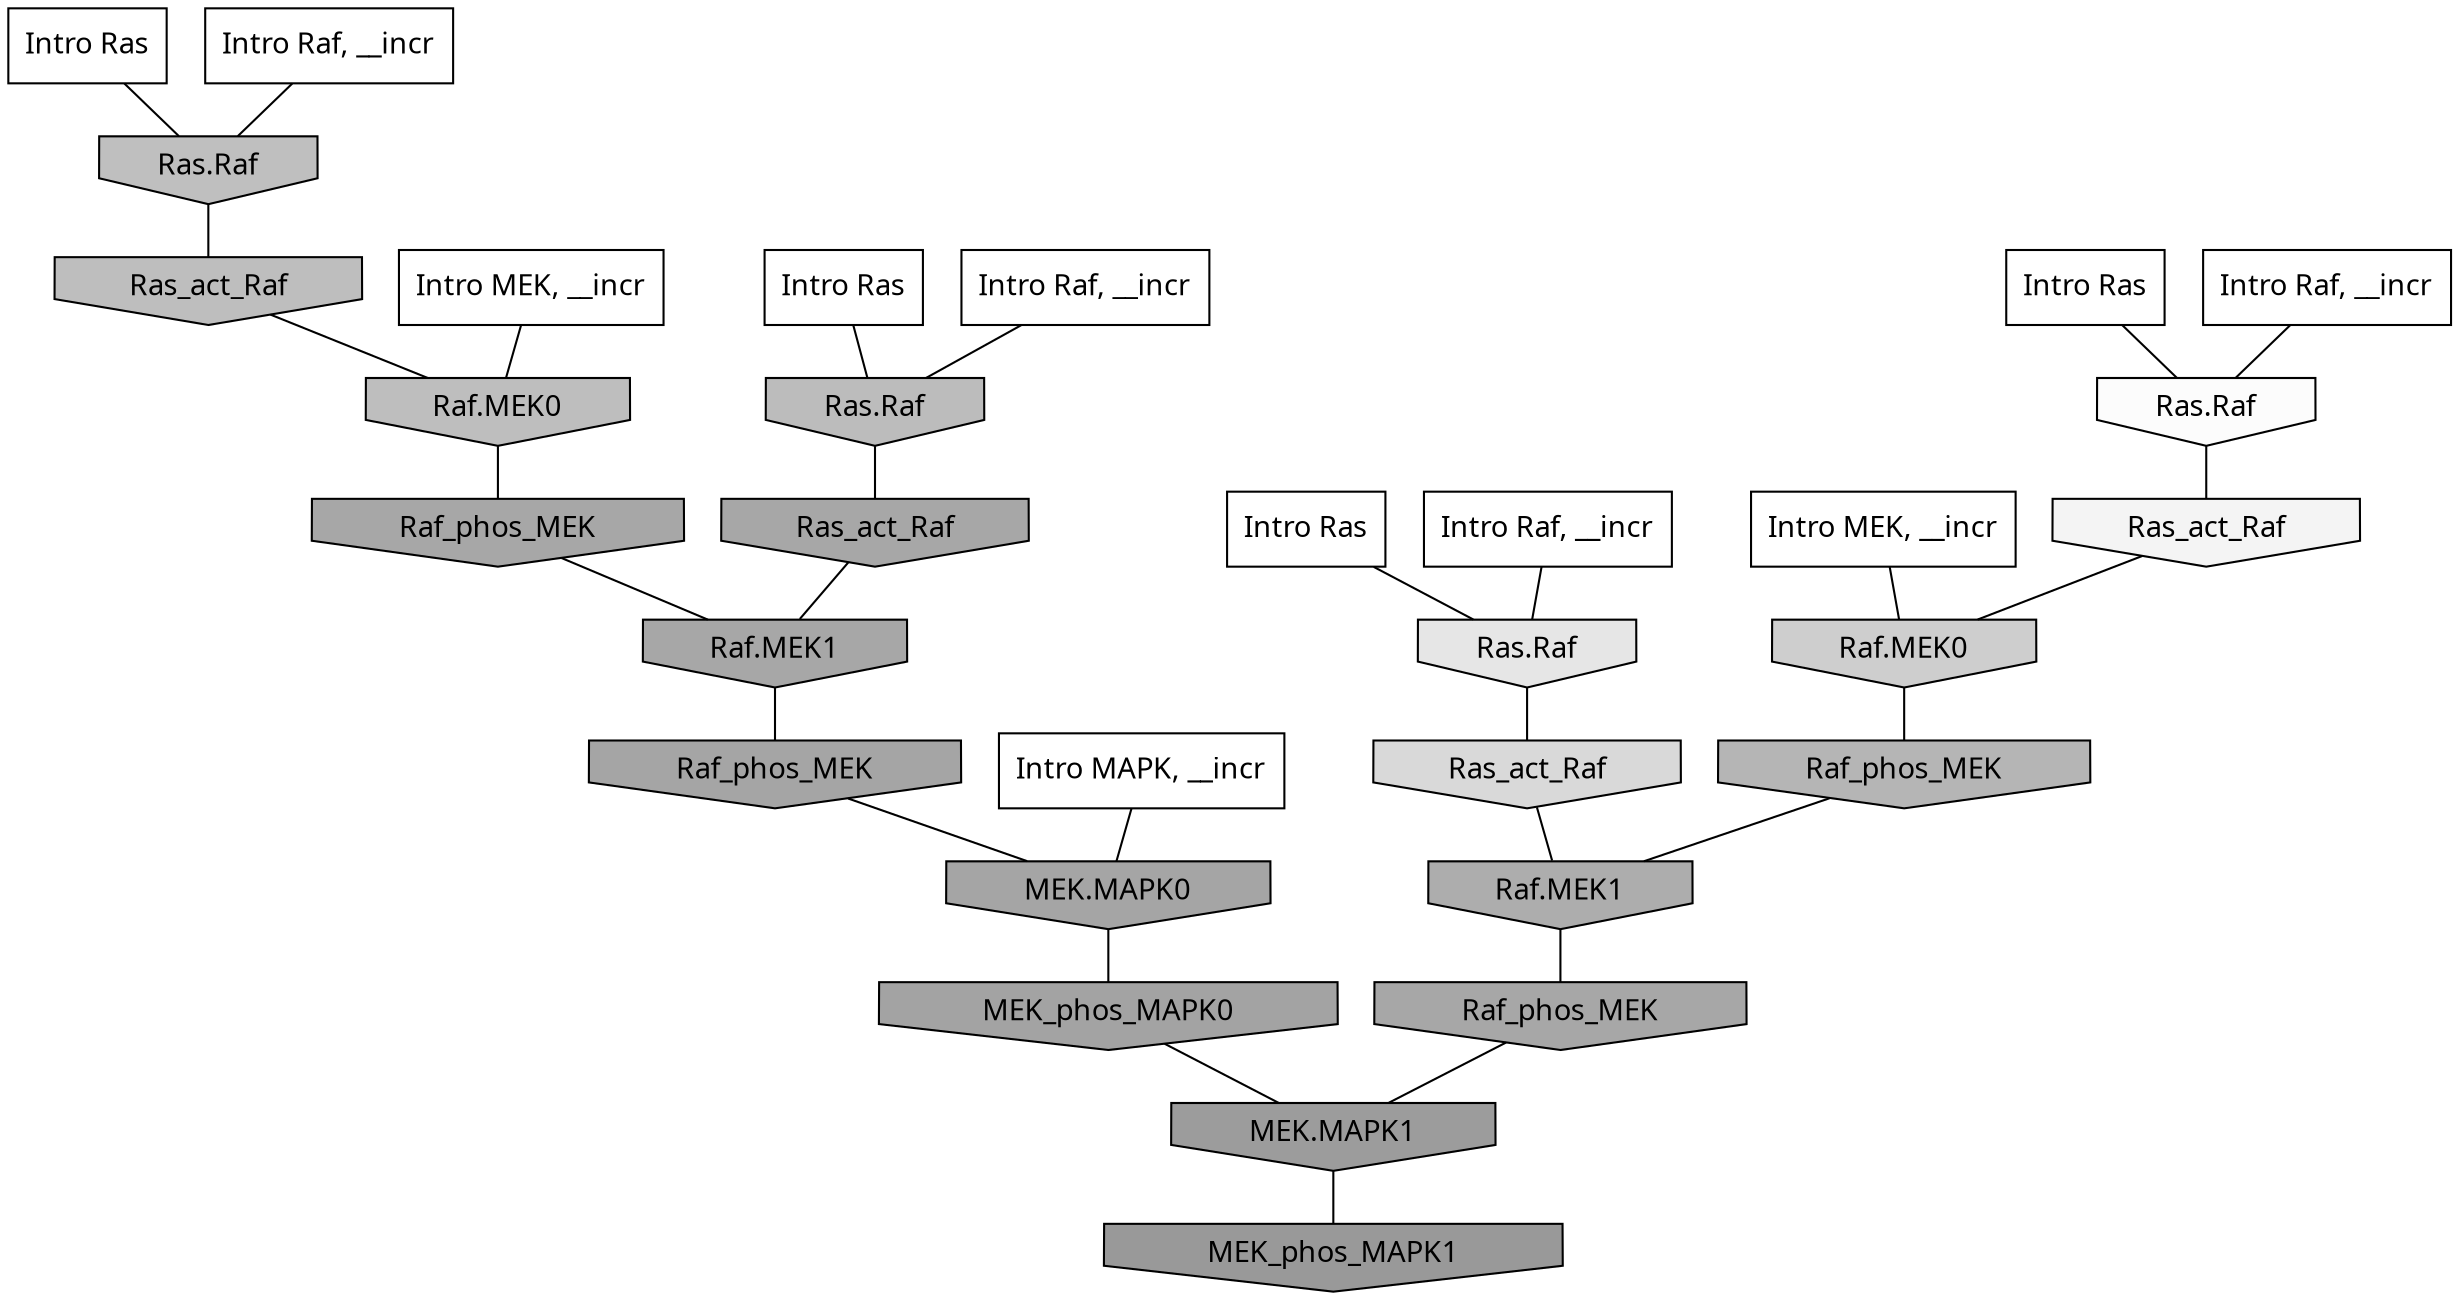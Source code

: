 digraph G{
  rankdir="TB";
  ranksep=0.30;
  node [fontname="CMU Serif"];
  edge [fontname="CMU Serif"];
  
  15 [label="Intro Ras", shape=rectangle, style=filled, fillcolor="0.000 0.000 1.000"]
  
  76 [label="Intro Ras", shape=rectangle, style=filled, fillcolor="0.000 0.000 1.000"]
  
  78 [label="Intro Ras", shape=rectangle, style=filled, fillcolor="0.000 0.000 1.000"]
  
  85 [label="Intro Ras", shape=rectangle, style=filled, fillcolor="0.000 0.000 1.000"]
  
  423 [label="Intro Raf, __incr", shape=rectangle, style=filled, fillcolor="0.000 0.000 1.000"]
  
  574 [label="Intro Raf, __incr", shape=rectangle, style=filled, fillcolor="0.000 0.000 1.000"]
  
  671 [label="Intro Raf, __incr", shape=rectangle, style=filled, fillcolor="0.000 0.000 1.000"]
  
  917 [label="Intro Raf, __incr", shape=rectangle, style=filled, fillcolor="0.000 0.000 1.000"]
  
  1396 [label="Intro MEK, __incr", shape=rectangle, style=filled, fillcolor="0.000 0.000 1.000"]
  
  2044 [label="Intro MEK, __incr", shape=rectangle, style=filled, fillcolor="0.000 0.000 1.000"]
  
  2606 [label="Intro MAPK, __incr", shape=rectangle, style=filled, fillcolor="0.000 0.000 1.000"]
  
  3411 [label="Ras.Raf", shape=invhouse, style=filled, fillcolor="0.000 0.000 0.985"]
  
  3605 [label="Ras_act_Raf", shape=invhouse, style=filled, fillcolor="0.000 0.000 0.956"]
  
  4337 [label="Ras.Raf", shape=invhouse, style=filled, fillcolor="0.000 0.000 0.901"]
  
  5135 [label="Ras_act_Raf", shape=invhouse, style=filled, fillcolor="0.000 0.000 0.851"]
  
  5984 [label="Raf.MEK0", shape=invhouse, style=filled, fillcolor="0.000 0.000 0.805"]
  
  7364 [label="Ras.Raf", shape=invhouse, style=filled, fillcolor="0.000 0.000 0.750"]
  
  7514 [label="Ras_act_Raf", shape=invhouse, style=filled, fillcolor="0.000 0.000 0.746"]
  
  7517 [label="Raf.MEK0", shape=invhouse, style=filled, fillcolor="0.000 0.000 0.746"]
  
  7771 [label="Ras.Raf", shape=invhouse, style=filled, fillcolor="0.000 0.000 0.738"]
  
  8694 [label="Raf_phos_MEK", shape=invhouse, style=filled, fillcolor="0.000 0.000 0.710"]
  
  10052 [label="Raf.MEK1", shape=invhouse, style=filled, fillcolor="0.000 0.000 0.677"]
  
  11061 [label="Raf_phos_MEK", shape=invhouse, style=filled, fillcolor="0.000 0.000 0.656"]
  
  11162 [label="Raf_phos_MEK", shape=invhouse, style=filled, fillcolor="0.000 0.000 0.654"]
  
  11183 [label="Ras_act_Raf", shape=invhouse, style=filled, fillcolor="0.000 0.000 0.654"]
  
  11188 [label="Raf.MEK1", shape=invhouse, style=filled, fillcolor="0.000 0.000 0.654"]
  
  11563 [label="Raf_phos_MEK", shape=invhouse, style=filled, fillcolor="0.000 0.000 0.646"]
  
  11565 [label="MEK.MAPK0", shape=invhouse, style=filled, fillcolor="0.000 0.000 0.646"]
  
  11956 [label="MEK_phos_MAPK0", shape=invhouse, style=filled, fillcolor="0.000 0.000 0.639"]
  
  13809 [label="MEK.MAPK1", shape=invhouse, style=filled, fillcolor="0.000 0.000 0.610"]
  
  14577 [label="MEK_phos_MAPK1", shape=invhouse, style=filled, fillcolor="0.000 0.000 0.600"]
  
  
  13809 -> 14577 [dir=none, color="0.000 0.000 0.000"] 
  11956 -> 13809 [dir=none, color="0.000 0.000 0.000"] 
  11565 -> 11956 [dir=none, color="0.000 0.000 0.000"] 
  11563 -> 11565 [dir=none, color="0.000 0.000 0.000"] 
  11188 -> 11563 [dir=none, color="0.000 0.000 0.000"] 
  11183 -> 11188 [dir=none, color="0.000 0.000 0.000"] 
  11162 -> 13809 [dir=none, color="0.000 0.000 0.000"] 
  11061 -> 11188 [dir=none, color="0.000 0.000 0.000"] 
  10052 -> 11162 [dir=none, color="0.000 0.000 0.000"] 
  8694 -> 10052 [dir=none, color="0.000 0.000 0.000"] 
  7771 -> 11183 [dir=none, color="0.000 0.000 0.000"] 
  7517 -> 11061 [dir=none, color="0.000 0.000 0.000"] 
  7514 -> 7517 [dir=none, color="0.000 0.000 0.000"] 
  7364 -> 7514 [dir=none, color="0.000 0.000 0.000"] 
  5984 -> 8694 [dir=none, color="0.000 0.000 0.000"] 
  5135 -> 10052 [dir=none, color="0.000 0.000 0.000"] 
  4337 -> 5135 [dir=none, color="0.000 0.000 0.000"] 
  3605 -> 5984 [dir=none, color="0.000 0.000 0.000"] 
  3411 -> 3605 [dir=none, color="0.000 0.000 0.000"] 
  2606 -> 11565 [dir=none, color="0.000 0.000 0.000"] 
  2044 -> 7517 [dir=none, color="0.000 0.000 0.000"] 
  1396 -> 5984 [dir=none, color="0.000 0.000 0.000"] 
  917 -> 4337 [dir=none, color="0.000 0.000 0.000"] 
  671 -> 3411 [dir=none, color="0.000 0.000 0.000"] 
  574 -> 7771 [dir=none, color="0.000 0.000 0.000"] 
  423 -> 7364 [dir=none, color="0.000 0.000 0.000"] 
  85 -> 7771 [dir=none, color="0.000 0.000 0.000"] 
  78 -> 3411 [dir=none, color="0.000 0.000 0.000"] 
  76 -> 4337 [dir=none, color="0.000 0.000 0.000"] 
  15 -> 7364 [dir=none, color="0.000 0.000 0.000"] 
  
  }
